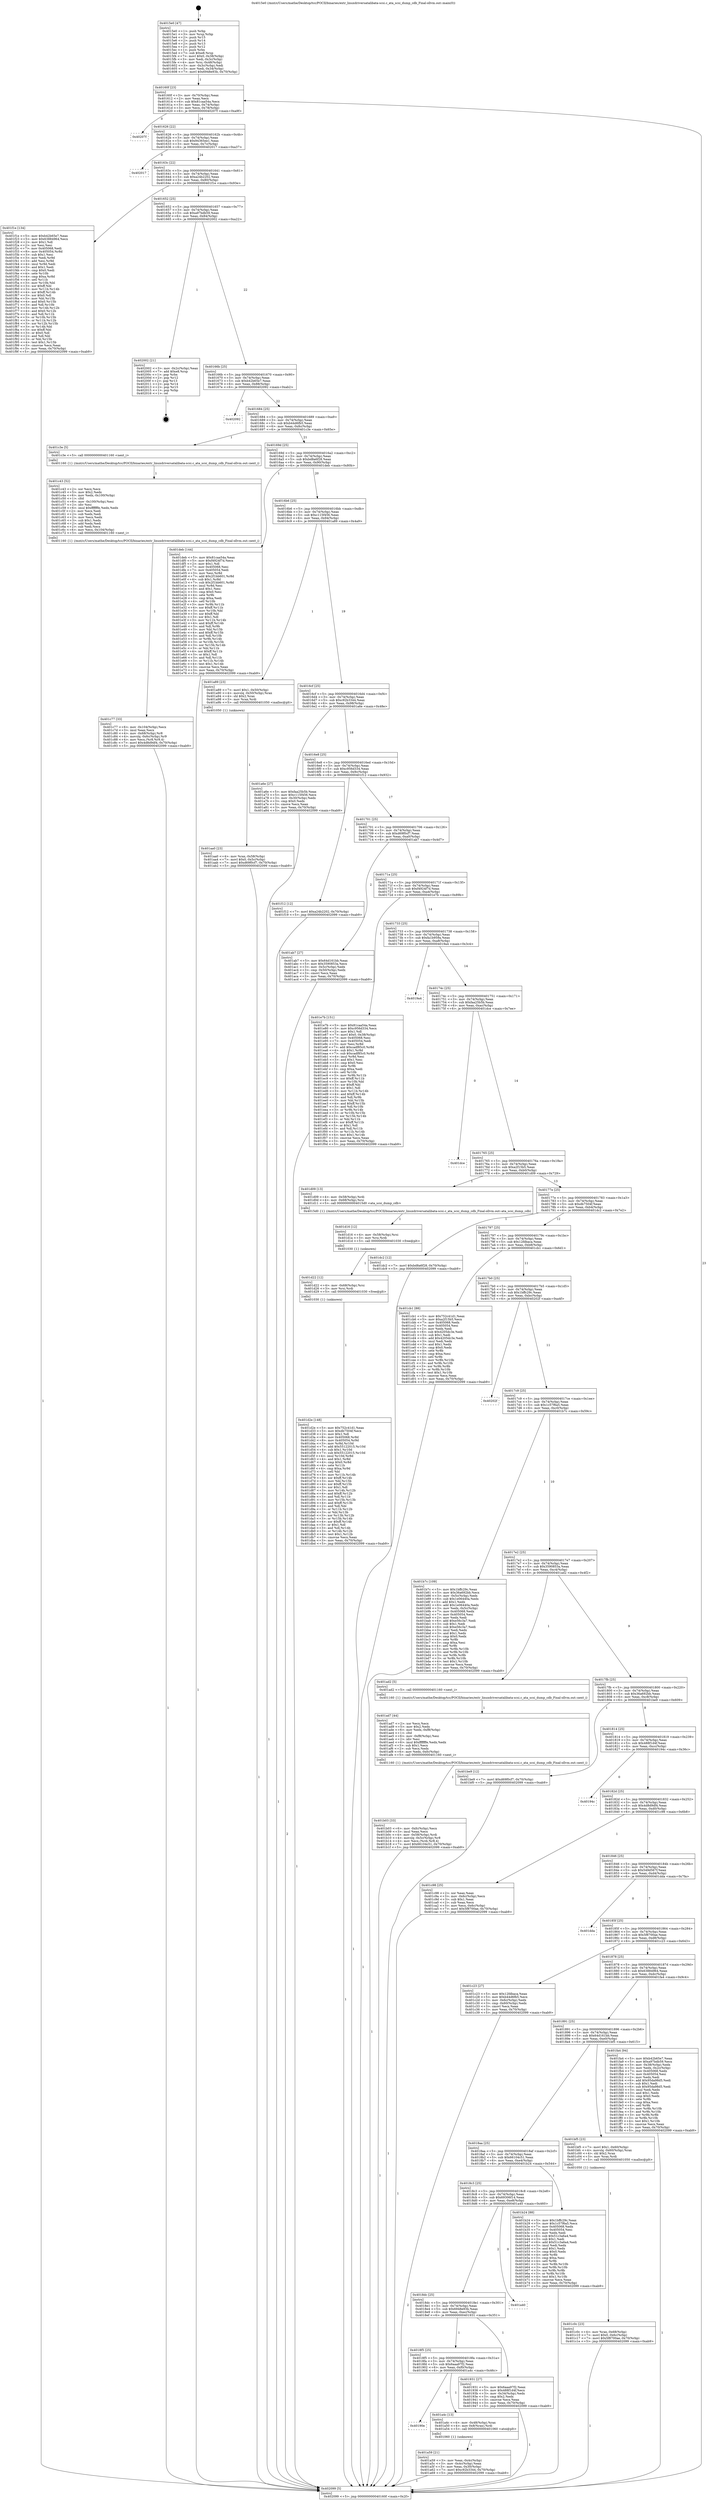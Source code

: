 digraph "0x4015e0" {
  label = "0x4015e0 (/mnt/c/Users/mathe/Desktop/tcc/POCII/binaries/extr_linuxdriversatalibata-scsi.c_ata_scsi_dump_cdb_Final-ollvm.out::main(0))"
  labelloc = "t"
  node[shape=record]

  Entry [label="",width=0.3,height=0.3,shape=circle,fillcolor=black,style=filled]
  "0x40160f" [label="{
     0x40160f [23]\l
     | [instrs]\l
     &nbsp;&nbsp;0x40160f \<+3\>: mov -0x70(%rbp),%eax\l
     &nbsp;&nbsp;0x401612 \<+2\>: mov %eax,%ecx\l
     &nbsp;&nbsp;0x401614 \<+6\>: sub $0x81caa54a,%ecx\l
     &nbsp;&nbsp;0x40161a \<+3\>: mov %eax,-0x74(%rbp)\l
     &nbsp;&nbsp;0x40161d \<+3\>: mov %ecx,-0x78(%rbp)\l
     &nbsp;&nbsp;0x401620 \<+6\>: je 000000000040207f \<main+0xa9f\>\l
  }"]
  "0x40207f" [label="{
     0x40207f\l
  }", style=dashed]
  "0x401626" [label="{
     0x401626 [22]\l
     | [instrs]\l
     &nbsp;&nbsp;0x401626 \<+5\>: jmp 000000000040162b \<main+0x4b\>\l
     &nbsp;&nbsp;0x40162b \<+3\>: mov -0x74(%rbp),%eax\l
     &nbsp;&nbsp;0x40162e \<+5\>: sub $0x94365ee1,%eax\l
     &nbsp;&nbsp;0x401633 \<+3\>: mov %eax,-0x7c(%rbp)\l
     &nbsp;&nbsp;0x401636 \<+6\>: je 0000000000402017 \<main+0xa37\>\l
  }"]
  Exit [label="",width=0.3,height=0.3,shape=circle,fillcolor=black,style=filled,peripheries=2]
  "0x402017" [label="{
     0x402017\l
  }", style=dashed]
  "0x40163c" [label="{
     0x40163c [22]\l
     | [instrs]\l
     &nbsp;&nbsp;0x40163c \<+5\>: jmp 0000000000401641 \<main+0x61\>\l
     &nbsp;&nbsp;0x401641 \<+3\>: mov -0x74(%rbp),%eax\l
     &nbsp;&nbsp;0x401644 \<+5\>: sub $0xa24b2202,%eax\l
     &nbsp;&nbsp;0x401649 \<+3\>: mov %eax,-0x80(%rbp)\l
     &nbsp;&nbsp;0x40164c \<+6\>: je 0000000000401f1e \<main+0x93e\>\l
  }"]
  "0x401d2e" [label="{
     0x401d2e [148]\l
     | [instrs]\l
     &nbsp;&nbsp;0x401d2e \<+5\>: mov $0x752c41d1,%eax\l
     &nbsp;&nbsp;0x401d33 \<+5\>: mov $0xdb7504f,%ecx\l
     &nbsp;&nbsp;0x401d38 \<+2\>: mov $0x1,%dl\l
     &nbsp;&nbsp;0x401d3a \<+8\>: mov 0x405068,%r8d\l
     &nbsp;&nbsp;0x401d42 \<+8\>: mov 0x405054,%r9d\l
     &nbsp;&nbsp;0x401d4a \<+3\>: mov %r8d,%r10d\l
     &nbsp;&nbsp;0x401d4d \<+7\>: add $0x55122015,%r10d\l
     &nbsp;&nbsp;0x401d54 \<+4\>: sub $0x1,%r10d\l
     &nbsp;&nbsp;0x401d58 \<+7\>: sub $0x55122015,%r10d\l
     &nbsp;&nbsp;0x401d5f \<+4\>: imul %r10d,%r8d\l
     &nbsp;&nbsp;0x401d63 \<+4\>: and $0x1,%r8d\l
     &nbsp;&nbsp;0x401d67 \<+4\>: cmp $0x0,%r8d\l
     &nbsp;&nbsp;0x401d6b \<+4\>: sete %r11b\l
     &nbsp;&nbsp;0x401d6f \<+4\>: cmp $0xa,%r9d\l
     &nbsp;&nbsp;0x401d73 \<+3\>: setl %bl\l
     &nbsp;&nbsp;0x401d76 \<+3\>: mov %r11b,%r14b\l
     &nbsp;&nbsp;0x401d79 \<+4\>: xor $0xff,%r14b\l
     &nbsp;&nbsp;0x401d7d \<+3\>: mov %bl,%r15b\l
     &nbsp;&nbsp;0x401d80 \<+4\>: xor $0xff,%r15b\l
     &nbsp;&nbsp;0x401d84 \<+3\>: xor $0x1,%dl\l
     &nbsp;&nbsp;0x401d87 \<+3\>: mov %r14b,%r12b\l
     &nbsp;&nbsp;0x401d8a \<+4\>: and $0xff,%r12b\l
     &nbsp;&nbsp;0x401d8e \<+3\>: and %dl,%r11b\l
     &nbsp;&nbsp;0x401d91 \<+3\>: mov %r15b,%r13b\l
     &nbsp;&nbsp;0x401d94 \<+4\>: and $0xff,%r13b\l
     &nbsp;&nbsp;0x401d98 \<+2\>: and %dl,%bl\l
     &nbsp;&nbsp;0x401d9a \<+3\>: or %r11b,%r12b\l
     &nbsp;&nbsp;0x401d9d \<+3\>: or %bl,%r13b\l
     &nbsp;&nbsp;0x401da0 \<+3\>: xor %r13b,%r12b\l
     &nbsp;&nbsp;0x401da3 \<+3\>: or %r15b,%r14b\l
     &nbsp;&nbsp;0x401da6 \<+4\>: xor $0xff,%r14b\l
     &nbsp;&nbsp;0x401daa \<+3\>: or $0x1,%dl\l
     &nbsp;&nbsp;0x401dad \<+3\>: and %dl,%r14b\l
     &nbsp;&nbsp;0x401db0 \<+3\>: or %r14b,%r12b\l
     &nbsp;&nbsp;0x401db3 \<+4\>: test $0x1,%r12b\l
     &nbsp;&nbsp;0x401db7 \<+3\>: cmovne %ecx,%eax\l
     &nbsp;&nbsp;0x401dba \<+3\>: mov %eax,-0x70(%rbp)\l
     &nbsp;&nbsp;0x401dbd \<+5\>: jmp 0000000000402099 \<main+0xab9\>\l
  }"]
  "0x401f1e" [label="{
     0x401f1e [134]\l
     | [instrs]\l
     &nbsp;&nbsp;0x401f1e \<+5\>: mov $0xb42b65e7,%eax\l
     &nbsp;&nbsp;0x401f23 \<+5\>: mov $0x63884964,%ecx\l
     &nbsp;&nbsp;0x401f28 \<+2\>: mov $0x1,%dl\l
     &nbsp;&nbsp;0x401f2a \<+2\>: xor %esi,%esi\l
     &nbsp;&nbsp;0x401f2c \<+7\>: mov 0x405068,%edi\l
     &nbsp;&nbsp;0x401f33 \<+8\>: mov 0x405054,%r8d\l
     &nbsp;&nbsp;0x401f3b \<+3\>: sub $0x1,%esi\l
     &nbsp;&nbsp;0x401f3e \<+3\>: mov %edi,%r9d\l
     &nbsp;&nbsp;0x401f41 \<+3\>: add %esi,%r9d\l
     &nbsp;&nbsp;0x401f44 \<+4\>: imul %r9d,%edi\l
     &nbsp;&nbsp;0x401f48 \<+3\>: and $0x1,%edi\l
     &nbsp;&nbsp;0x401f4b \<+3\>: cmp $0x0,%edi\l
     &nbsp;&nbsp;0x401f4e \<+4\>: sete %r10b\l
     &nbsp;&nbsp;0x401f52 \<+4\>: cmp $0xa,%r8d\l
     &nbsp;&nbsp;0x401f56 \<+4\>: setl %r11b\l
     &nbsp;&nbsp;0x401f5a \<+3\>: mov %r10b,%bl\l
     &nbsp;&nbsp;0x401f5d \<+3\>: xor $0xff,%bl\l
     &nbsp;&nbsp;0x401f60 \<+3\>: mov %r11b,%r14b\l
     &nbsp;&nbsp;0x401f63 \<+4\>: xor $0xff,%r14b\l
     &nbsp;&nbsp;0x401f67 \<+3\>: xor $0x0,%dl\l
     &nbsp;&nbsp;0x401f6a \<+3\>: mov %bl,%r15b\l
     &nbsp;&nbsp;0x401f6d \<+4\>: and $0x0,%r15b\l
     &nbsp;&nbsp;0x401f71 \<+3\>: and %dl,%r10b\l
     &nbsp;&nbsp;0x401f74 \<+3\>: mov %r14b,%r12b\l
     &nbsp;&nbsp;0x401f77 \<+4\>: and $0x0,%r12b\l
     &nbsp;&nbsp;0x401f7b \<+3\>: and %dl,%r11b\l
     &nbsp;&nbsp;0x401f7e \<+3\>: or %r10b,%r15b\l
     &nbsp;&nbsp;0x401f81 \<+3\>: or %r11b,%r12b\l
     &nbsp;&nbsp;0x401f84 \<+3\>: xor %r12b,%r15b\l
     &nbsp;&nbsp;0x401f87 \<+3\>: or %r14b,%bl\l
     &nbsp;&nbsp;0x401f8a \<+3\>: xor $0xff,%bl\l
     &nbsp;&nbsp;0x401f8d \<+3\>: or $0x0,%dl\l
     &nbsp;&nbsp;0x401f90 \<+2\>: and %dl,%bl\l
     &nbsp;&nbsp;0x401f92 \<+3\>: or %bl,%r15b\l
     &nbsp;&nbsp;0x401f95 \<+4\>: test $0x1,%r15b\l
     &nbsp;&nbsp;0x401f99 \<+3\>: cmovne %ecx,%eax\l
     &nbsp;&nbsp;0x401f9c \<+3\>: mov %eax,-0x70(%rbp)\l
     &nbsp;&nbsp;0x401f9f \<+5\>: jmp 0000000000402099 \<main+0xab9\>\l
  }"]
  "0x401652" [label="{
     0x401652 [25]\l
     | [instrs]\l
     &nbsp;&nbsp;0x401652 \<+5\>: jmp 0000000000401657 \<main+0x77\>\l
     &nbsp;&nbsp;0x401657 \<+3\>: mov -0x74(%rbp),%eax\l
     &nbsp;&nbsp;0x40165a \<+5\>: sub $0xa97bdb59,%eax\l
     &nbsp;&nbsp;0x40165f \<+6\>: mov %eax,-0x84(%rbp)\l
     &nbsp;&nbsp;0x401665 \<+6\>: je 0000000000402002 \<main+0xa22\>\l
  }"]
  "0x401d22" [label="{
     0x401d22 [12]\l
     | [instrs]\l
     &nbsp;&nbsp;0x401d22 \<+4\>: mov -0x68(%rbp),%rsi\l
     &nbsp;&nbsp;0x401d26 \<+3\>: mov %rsi,%rdi\l
     &nbsp;&nbsp;0x401d29 \<+5\>: call 0000000000401030 \<free@plt\>\l
     | [calls]\l
     &nbsp;&nbsp;0x401030 \{1\} (unknown)\l
  }"]
  "0x402002" [label="{
     0x402002 [21]\l
     | [instrs]\l
     &nbsp;&nbsp;0x402002 \<+3\>: mov -0x2c(%rbp),%eax\l
     &nbsp;&nbsp;0x402005 \<+7\>: add $0xe8,%rsp\l
     &nbsp;&nbsp;0x40200c \<+1\>: pop %rbx\l
     &nbsp;&nbsp;0x40200d \<+2\>: pop %r12\l
     &nbsp;&nbsp;0x40200f \<+2\>: pop %r13\l
     &nbsp;&nbsp;0x402011 \<+2\>: pop %r14\l
     &nbsp;&nbsp;0x402013 \<+2\>: pop %r15\l
     &nbsp;&nbsp;0x402015 \<+1\>: pop %rbp\l
     &nbsp;&nbsp;0x402016 \<+1\>: ret\l
  }"]
  "0x40166b" [label="{
     0x40166b [25]\l
     | [instrs]\l
     &nbsp;&nbsp;0x40166b \<+5\>: jmp 0000000000401670 \<main+0x90\>\l
     &nbsp;&nbsp;0x401670 \<+3\>: mov -0x74(%rbp),%eax\l
     &nbsp;&nbsp;0x401673 \<+5\>: sub $0xb42b65e7,%eax\l
     &nbsp;&nbsp;0x401678 \<+6\>: mov %eax,-0x88(%rbp)\l
     &nbsp;&nbsp;0x40167e \<+6\>: je 0000000000402092 \<main+0xab2\>\l
  }"]
  "0x401d16" [label="{
     0x401d16 [12]\l
     | [instrs]\l
     &nbsp;&nbsp;0x401d16 \<+4\>: mov -0x58(%rbp),%rsi\l
     &nbsp;&nbsp;0x401d1a \<+3\>: mov %rsi,%rdi\l
     &nbsp;&nbsp;0x401d1d \<+5\>: call 0000000000401030 \<free@plt\>\l
     | [calls]\l
     &nbsp;&nbsp;0x401030 \{1\} (unknown)\l
  }"]
  "0x402092" [label="{
     0x402092\l
  }", style=dashed]
  "0x401684" [label="{
     0x401684 [25]\l
     | [instrs]\l
     &nbsp;&nbsp;0x401684 \<+5\>: jmp 0000000000401689 \<main+0xa9\>\l
     &nbsp;&nbsp;0x401689 \<+3\>: mov -0x74(%rbp),%eax\l
     &nbsp;&nbsp;0x40168c \<+5\>: sub $0xb44d6fb5,%eax\l
     &nbsp;&nbsp;0x401691 \<+6\>: mov %eax,-0x8c(%rbp)\l
     &nbsp;&nbsp;0x401697 \<+6\>: je 0000000000401c3e \<main+0x65e\>\l
  }"]
  "0x401c77" [label="{
     0x401c77 [33]\l
     | [instrs]\l
     &nbsp;&nbsp;0x401c77 \<+6\>: mov -0x104(%rbp),%ecx\l
     &nbsp;&nbsp;0x401c7d \<+3\>: imul %eax,%ecx\l
     &nbsp;&nbsp;0x401c80 \<+4\>: mov -0x68(%rbp),%r8\l
     &nbsp;&nbsp;0x401c84 \<+4\>: movslq -0x6c(%rbp),%r9\l
     &nbsp;&nbsp;0x401c88 \<+4\>: mov %ecx,(%r8,%r9,4)\l
     &nbsp;&nbsp;0x401c8c \<+7\>: movl $0x4d8d9df4,-0x70(%rbp)\l
     &nbsp;&nbsp;0x401c93 \<+5\>: jmp 0000000000402099 \<main+0xab9\>\l
  }"]
  "0x401c3e" [label="{
     0x401c3e [5]\l
     | [instrs]\l
     &nbsp;&nbsp;0x401c3e \<+5\>: call 0000000000401160 \<next_i\>\l
     | [calls]\l
     &nbsp;&nbsp;0x401160 \{1\} (/mnt/c/Users/mathe/Desktop/tcc/POCII/binaries/extr_linuxdriversatalibata-scsi.c_ata_scsi_dump_cdb_Final-ollvm.out::next_i)\l
  }"]
  "0x40169d" [label="{
     0x40169d [25]\l
     | [instrs]\l
     &nbsp;&nbsp;0x40169d \<+5\>: jmp 00000000004016a2 \<main+0xc2\>\l
     &nbsp;&nbsp;0x4016a2 \<+3\>: mov -0x74(%rbp),%eax\l
     &nbsp;&nbsp;0x4016a5 \<+5\>: sub $0xbd8a6f28,%eax\l
     &nbsp;&nbsp;0x4016aa \<+6\>: mov %eax,-0x90(%rbp)\l
     &nbsp;&nbsp;0x4016b0 \<+6\>: je 0000000000401deb \<main+0x80b\>\l
  }"]
  "0x401c43" [label="{
     0x401c43 [52]\l
     | [instrs]\l
     &nbsp;&nbsp;0x401c43 \<+2\>: xor %ecx,%ecx\l
     &nbsp;&nbsp;0x401c45 \<+5\>: mov $0x2,%edx\l
     &nbsp;&nbsp;0x401c4a \<+6\>: mov %edx,-0x100(%rbp)\l
     &nbsp;&nbsp;0x401c50 \<+1\>: cltd\l
     &nbsp;&nbsp;0x401c51 \<+6\>: mov -0x100(%rbp),%esi\l
     &nbsp;&nbsp;0x401c57 \<+2\>: idiv %esi\l
     &nbsp;&nbsp;0x401c59 \<+6\>: imul $0xfffffffe,%edx,%edx\l
     &nbsp;&nbsp;0x401c5f \<+2\>: mov %ecx,%edi\l
     &nbsp;&nbsp;0x401c61 \<+2\>: sub %edx,%edi\l
     &nbsp;&nbsp;0x401c63 \<+2\>: mov %ecx,%edx\l
     &nbsp;&nbsp;0x401c65 \<+3\>: sub $0x1,%edx\l
     &nbsp;&nbsp;0x401c68 \<+2\>: add %edx,%edi\l
     &nbsp;&nbsp;0x401c6a \<+2\>: sub %edi,%ecx\l
     &nbsp;&nbsp;0x401c6c \<+6\>: mov %ecx,-0x104(%rbp)\l
     &nbsp;&nbsp;0x401c72 \<+5\>: call 0000000000401160 \<next_i\>\l
     | [calls]\l
     &nbsp;&nbsp;0x401160 \{1\} (/mnt/c/Users/mathe/Desktop/tcc/POCII/binaries/extr_linuxdriversatalibata-scsi.c_ata_scsi_dump_cdb_Final-ollvm.out::next_i)\l
  }"]
  "0x401deb" [label="{
     0x401deb [144]\l
     | [instrs]\l
     &nbsp;&nbsp;0x401deb \<+5\>: mov $0x81caa54a,%eax\l
     &nbsp;&nbsp;0x401df0 \<+5\>: mov $0xf4924f7d,%ecx\l
     &nbsp;&nbsp;0x401df5 \<+2\>: mov $0x1,%dl\l
     &nbsp;&nbsp;0x401df7 \<+7\>: mov 0x405068,%esi\l
     &nbsp;&nbsp;0x401dfe \<+7\>: mov 0x405054,%edi\l
     &nbsp;&nbsp;0x401e05 \<+3\>: mov %esi,%r8d\l
     &nbsp;&nbsp;0x401e08 \<+7\>: add $0x2f1bb601,%r8d\l
     &nbsp;&nbsp;0x401e0f \<+4\>: sub $0x1,%r8d\l
     &nbsp;&nbsp;0x401e13 \<+7\>: sub $0x2f1bb601,%r8d\l
     &nbsp;&nbsp;0x401e1a \<+4\>: imul %r8d,%esi\l
     &nbsp;&nbsp;0x401e1e \<+3\>: and $0x1,%esi\l
     &nbsp;&nbsp;0x401e21 \<+3\>: cmp $0x0,%esi\l
     &nbsp;&nbsp;0x401e24 \<+4\>: sete %r9b\l
     &nbsp;&nbsp;0x401e28 \<+3\>: cmp $0xa,%edi\l
     &nbsp;&nbsp;0x401e2b \<+4\>: setl %r10b\l
     &nbsp;&nbsp;0x401e2f \<+3\>: mov %r9b,%r11b\l
     &nbsp;&nbsp;0x401e32 \<+4\>: xor $0xff,%r11b\l
     &nbsp;&nbsp;0x401e36 \<+3\>: mov %r10b,%bl\l
     &nbsp;&nbsp;0x401e39 \<+3\>: xor $0xff,%bl\l
     &nbsp;&nbsp;0x401e3c \<+3\>: xor $0x1,%dl\l
     &nbsp;&nbsp;0x401e3f \<+3\>: mov %r11b,%r14b\l
     &nbsp;&nbsp;0x401e42 \<+4\>: and $0xff,%r14b\l
     &nbsp;&nbsp;0x401e46 \<+3\>: and %dl,%r9b\l
     &nbsp;&nbsp;0x401e49 \<+3\>: mov %bl,%r15b\l
     &nbsp;&nbsp;0x401e4c \<+4\>: and $0xff,%r15b\l
     &nbsp;&nbsp;0x401e50 \<+3\>: and %dl,%r10b\l
     &nbsp;&nbsp;0x401e53 \<+3\>: or %r9b,%r14b\l
     &nbsp;&nbsp;0x401e56 \<+3\>: or %r10b,%r15b\l
     &nbsp;&nbsp;0x401e59 \<+3\>: xor %r15b,%r14b\l
     &nbsp;&nbsp;0x401e5c \<+3\>: or %bl,%r11b\l
     &nbsp;&nbsp;0x401e5f \<+4\>: xor $0xff,%r11b\l
     &nbsp;&nbsp;0x401e63 \<+3\>: or $0x1,%dl\l
     &nbsp;&nbsp;0x401e66 \<+3\>: and %dl,%r11b\l
     &nbsp;&nbsp;0x401e69 \<+3\>: or %r11b,%r14b\l
     &nbsp;&nbsp;0x401e6c \<+4\>: test $0x1,%r14b\l
     &nbsp;&nbsp;0x401e70 \<+3\>: cmovne %ecx,%eax\l
     &nbsp;&nbsp;0x401e73 \<+3\>: mov %eax,-0x70(%rbp)\l
     &nbsp;&nbsp;0x401e76 \<+5\>: jmp 0000000000402099 \<main+0xab9\>\l
  }"]
  "0x4016b6" [label="{
     0x4016b6 [25]\l
     | [instrs]\l
     &nbsp;&nbsp;0x4016b6 \<+5\>: jmp 00000000004016bb \<main+0xdb\>\l
     &nbsp;&nbsp;0x4016bb \<+3\>: mov -0x74(%rbp),%eax\l
     &nbsp;&nbsp;0x4016be \<+5\>: sub $0xc115f456,%eax\l
     &nbsp;&nbsp;0x4016c3 \<+6\>: mov %eax,-0x94(%rbp)\l
     &nbsp;&nbsp;0x4016c9 \<+6\>: je 0000000000401a89 \<main+0x4a9\>\l
  }"]
  "0x401c0c" [label="{
     0x401c0c [23]\l
     | [instrs]\l
     &nbsp;&nbsp;0x401c0c \<+4\>: mov %rax,-0x68(%rbp)\l
     &nbsp;&nbsp;0x401c10 \<+7\>: movl $0x0,-0x6c(%rbp)\l
     &nbsp;&nbsp;0x401c17 \<+7\>: movl $0x5f8700ae,-0x70(%rbp)\l
     &nbsp;&nbsp;0x401c1e \<+5\>: jmp 0000000000402099 \<main+0xab9\>\l
  }"]
  "0x401a89" [label="{
     0x401a89 [23]\l
     | [instrs]\l
     &nbsp;&nbsp;0x401a89 \<+7\>: movl $0x1,-0x50(%rbp)\l
     &nbsp;&nbsp;0x401a90 \<+4\>: movslq -0x50(%rbp),%rax\l
     &nbsp;&nbsp;0x401a94 \<+4\>: shl $0x2,%rax\l
     &nbsp;&nbsp;0x401a98 \<+3\>: mov %rax,%rdi\l
     &nbsp;&nbsp;0x401a9b \<+5\>: call 0000000000401050 \<malloc@plt\>\l
     | [calls]\l
     &nbsp;&nbsp;0x401050 \{1\} (unknown)\l
  }"]
  "0x4016cf" [label="{
     0x4016cf [25]\l
     | [instrs]\l
     &nbsp;&nbsp;0x4016cf \<+5\>: jmp 00000000004016d4 \<main+0xf4\>\l
     &nbsp;&nbsp;0x4016d4 \<+3\>: mov -0x74(%rbp),%eax\l
     &nbsp;&nbsp;0x4016d7 \<+5\>: sub $0xc92b3344,%eax\l
     &nbsp;&nbsp;0x4016dc \<+6\>: mov %eax,-0x98(%rbp)\l
     &nbsp;&nbsp;0x4016e2 \<+6\>: je 0000000000401a6e \<main+0x48e\>\l
  }"]
  "0x401b03" [label="{
     0x401b03 [33]\l
     | [instrs]\l
     &nbsp;&nbsp;0x401b03 \<+6\>: mov -0xfc(%rbp),%ecx\l
     &nbsp;&nbsp;0x401b09 \<+3\>: imul %eax,%ecx\l
     &nbsp;&nbsp;0x401b0c \<+4\>: mov -0x58(%rbp),%rdi\l
     &nbsp;&nbsp;0x401b10 \<+4\>: movslq -0x5c(%rbp),%r8\l
     &nbsp;&nbsp;0x401b14 \<+4\>: mov %ecx,(%rdi,%r8,4)\l
     &nbsp;&nbsp;0x401b18 \<+7\>: movl $0x66104c51,-0x70(%rbp)\l
     &nbsp;&nbsp;0x401b1f \<+5\>: jmp 0000000000402099 \<main+0xab9\>\l
  }"]
  "0x401a6e" [label="{
     0x401a6e [27]\l
     | [instrs]\l
     &nbsp;&nbsp;0x401a6e \<+5\>: mov $0xfaa25b5b,%eax\l
     &nbsp;&nbsp;0x401a73 \<+5\>: mov $0xc115f456,%ecx\l
     &nbsp;&nbsp;0x401a78 \<+3\>: mov -0x30(%rbp),%edx\l
     &nbsp;&nbsp;0x401a7b \<+3\>: cmp $0x0,%edx\l
     &nbsp;&nbsp;0x401a7e \<+3\>: cmove %ecx,%eax\l
     &nbsp;&nbsp;0x401a81 \<+3\>: mov %eax,-0x70(%rbp)\l
     &nbsp;&nbsp;0x401a84 \<+5\>: jmp 0000000000402099 \<main+0xab9\>\l
  }"]
  "0x4016e8" [label="{
     0x4016e8 [25]\l
     | [instrs]\l
     &nbsp;&nbsp;0x4016e8 \<+5\>: jmp 00000000004016ed \<main+0x10d\>\l
     &nbsp;&nbsp;0x4016ed \<+3\>: mov -0x74(%rbp),%eax\l
     &nbsp;&nbsp;0x4016f0 \<+5\>: sub $0xc956d334,%eax\l
     &nbsp;&nbsp;0x4016f5 \<+6\>: mov %eax,-0x9c(%rbp)\l
     &nbsp;&nbsp;0x4016fb \<+6\>: je 0000000000401f12 \<main+0x932\>\l
  }"]
  "0x401ad7" [label="{
     0x401ad7 [44]\l
     | [instrs]\l
     &nbsp;&nbsp;0x401ad7 \<+2\>: xor %ecx,%ecx\l
     &nbsp;&nbsp;0x401ad9 \<+5\>: mov $0x2,%edx\l
     &nbsp;&nbsp;0x401ade \<+6\>: mov %edx,-0xf8(%rbp)\l
     &nbsp;&nbsp;0x401ae4 \<+1\>: cltd\l
     &nbsp;&nbsp;0x401ae5 \<+6\>: mov -0xf8(%rbp),%esi\l
     &nbsp;&nbsp;0x401aeb \<+2\>: idiv %esi\l
     &nbsp;&nbsp;0x401aed \<+6\>: imul $0xfffffffe,%edx,%edx\l
     &nbsp;&nbsp;0x401af3 \<+3\>: sub $0x1,%ecx\l
     &nbsp;&nbsp;0x401af6 \<+2\>: sub %ecx,%edx\l
     &nbsp;&nbsp;0x401af8 \<+6\>: mov %edx,-0xfc(%rbp)\l
     &nbsp;&nbsp;0x401afe \<+5\>: call 0000000000401160 \<next_i\>\l
     | [calls]\l
     &nbsp;&nbsp;0x401160 \{1\} (/mnt/c/Users/mathe/Desktop/tcc/POCII/binaries/extr_linuxdriversatalibata-scsi.c_ata_scsi_dump_cdb_Final-ollvm.out::next_i)\l
  }"]
  "0x401f12" [label="{
     0x401f12 [12]\l
     | [instrs]\l
     &nbsp;&nbsp;0x401f12 \<+7\>: movl $0xa24b2202,-0x70(%rbp)\l
     &nbsp;&nbsp;0x401f19 \<+5\>: jmp 0000000000402099 \<main+0xab9\>\l
  }"]
  "0x401701" [label="{
     0x401701 [25]\l
     | [instrs]\l
     &nbsp;&nbsp;0x401701 \<+5\>: jmp 0000000000401706 \<main+0x126\>\l
     &nbsp;&nbsp;0x401706 \<+3\>: mov -0x74(%rbp),%eax\l
     &nbsp;&nbsp;0x401709 \<+5\>: sub $0xd69f0cf7,%eax\l
     &nbsp;&nbsp;0x40170e \<+6\>: mov %eax,-0xa0(%rbp)\l
     &nbsp;&nbsp;0x401714 \<+6\>: je 0000000000401ab7 \<main+0x4d7\>\l
  }"]
  "0x401aa0" [label="{
     0x401aa0 [23]\l
     | [instrs]\l
     &nbsp;&nbsp;0x401aa0 \<+4\>: mov %rax,-0x58(%rbp)\l
     &nbsp;&nbsp;0x401aa4 \<+7\>: movl $0x0,-0x5c(%rbp)\l
     &nbsp;&nbsp;0x401aab \<+7\>: movl $0xd69f0cf7,-0x70(%rbp)\l
     &nbsp;&nbsp;0x401ab2 \<+5\>: jmp 0000000000402099 \<main+0xab9\>\l
  }"]
  "0x401ab7" [label="{
     0x401ab7 [27]\l
     | [instrs]\l
     &nbsp;&nbsp;0x401ab7 \<+5\>: mov $0x64d161bb,%eax\l
     &nbsp;&nbsp;0x401abc \<+5\>: mov $0x3590853a,%ecx\l
     &nbsp;&nbsp;0x401ac1 \<+3\>: mov -0x5c(%rbp),%edx\l
     &nbsp;&nbsp;0x401ac4 \<+3\>: cmp -0x50(%rbp),%edx\l
     &nbsp;&nbsp;0x401ac7 \<+3\>: cmovl %ecx,%eax\l
     &nbsp;&nbsp;0x401aca \<+3\>: mov %eax,-0x70(%rbp)\l
     &nbsp;&nbsp;0x401acd \<+5\>: jmp 0000000000402099 \<main+0xab9\>\l
  }"]
  "0x40171a" [label="{
     0x40171a [25]\l
     | [instrs]\l
     &nbsp;&nbsp;0x40171a \<+5\>: jmp 000000000040171f \<main+0x13f\>\l
     &nbsp;&nbsp;0x40171f \<+3\>: mov -0x74(%rbp),%eax\l
     &nbsp;&nbsp;0x401722 \<+5\>: sub $0xf4924f7d,%eax\l
     &nbsp;&nbsp;0x401727 \<+6\>: mov %eax,-0xa4(%rbp)\l
     &nbsp;&nbsp;0x40172d \<+6\>: je 0000000000401e7b \<main+0x89b\>\l
  }"]
  "0x401a59" [label="{
     0x401a59 [21]\l
     | [instrs]\l
     &nbsp;&nbsp;0x401a59 \<+3\>: mov %eax,-0x4c(%rbp)\l
     &nbsp;&nbsp;0x401a5c \<+3\>: mov -0x4c(%rbp),%eax\l
     &nbsp;&nbsp;0x401a5f \<+3\>: mov %eax,-0x30(%rbp)\l
     &nbsp;&nbsp;0x401a62 \<+7\>: movl $0xc92b3344,-0x70(%rbp)\l
     &nbsp;&nbsp;0x401a69 \<+5\>: jmp 0000000000402099 \<main+0xab9\>\l
  }"]
  "0x401e7b" [label="{
     0x401e7b [151]\l
     | [instrs]\l
     &nbsp;&nbsp;0x401e7b \<+5\>: mov $0x81caa54a,%eax\l
     &nbsp;&nbsp;0x401e80 \<+5\>: mov $0xc956d334,%ecx\l
     &nbsp;&nbsp;0x401e85 \<+2\>: mov $0x1,%dl\l
     &nbsp;&nbsp;0x401e87 \<+7\>: movl $0x0,-0x38(%rbp)\l
     &nbsp;&nbsp;0x401e8e \<+7\>: mov 0x405068,%esi\l
     &nbsp;&nbsp;0x401e95 \<+7\>: mov 0x405054,%edi\l
     &nbsp;&nbsp;0x401e9c \<+3\>: mov %esi,%r8d\l
     &nbsp;&nbsp;0x401e9f \<+7\>: add $0xcadf85c0,%r8d\l
     &nbsp;&nbsp;0x401ea6 \<+4\>: sub $0x1,%r8d\l
     &nbsp;&nbsp;0x401eaa \<+7\>: sub $0xcadf85c0,%r8d\l
     &nbsp;&nbsp;0x401eb1 \<+4\>: imul %r8d,%esi\l
     &nbsp;&nbsp;0x401eb5 \<+3\>: and $0x1,%esi\l
     &nbsp;&nbsp;0x401eb8 \<+3\>: cmp $0x0,%esi\l
     &nbsp;&nbsp;0x401ebb \<+4\>: sete %r9b\l
     &nbsp;&nbsp;0x401ebf \<+3\>: cmp $0xa,%edi\l
     &nbsp;&nbsp;0x401ec2 \<+4\>: setl %r10b\l
     &nbsp;&nbsp;0x401ec6 \<+3\>: mov %r9b,%r11b\l
     &nbsp;&nbsp;0x401ec9 \<+4\>: xor $0xff,%r11b\l
     &nbsp;&nbsp;0x401ecd \<+3\>: mov %r10b,%bl\l
     &nbsp;&nbsp;0x401ed0 \<+3\>: xor $0xff,%bl\l
     &nbsp;&nbsp;0x401ed3 \<+3\>: xor $0x1,%dl\l
     &nbsp;&nbsp;0x401ed6 \<+3\>: mov %r11b,%r14b\l
     &nbsp;&nbsp;0x401ed9 \<+4\>: and $0xff,%r14b\l
     &nbsp;&nbsp;0x401edd \<+3\>: and %dl,%r9b\l
     &nbsp;&nbsp;0x401ee0 \<+3\>: mov %bl,%r15b\l
     &nbsp;&nbsp;0x401ee3 \<+4\>: and $0xff,%r15b\l
     &nbsp;&nbsp;0x401ee7 \<+3\>: and %dl,%r10b\l
     &nbsp;&nbsp;0x401eea \<+3\>: or %r9b,%r14b\l
     &nbsp;&nbsp;0x401eed \<+3\>: or %r10b,%r15b\l
     &nbsp;&nbsp;0x401ef0 \<+3\>: xor %r15b,%r14b\l
     &nbsp;&nbsp;0x401ef3 \<+3\>: or %bl,%r11b\l
     &nbsp;&nbsp;0x401ef6 \<+4\>: xor $0xff,%r11b\l
     &nbsp;&nbsp;0x401efa \<+3\>: or $0x1,%dl\l
     &nbsp;&nbsp;0x401efd \<+3\>: and %dl,%r11b\l
     &nbsp;&nbsp;0x401f00 \<+3\>: or %r11b,%r14b\l
     &nbsp;&nbsp;0x401f03 \<+4\>: test $0x1,%r14b\l
     &nbsp;&nbsp;0x401f07 \<+3\>: cmovne %ecx,%eax\l
     &nbsp;&nbsp;0x401f0a \<+3\>: mov %eax,-0x70(%rbp)\l
     &nbsp;&nbsp;0x401f0d \<+5\>: jmp 0000000000402099 \<main+0xab9\>\l
  }"]
  "0x401733" [label="{
     0x401733 [25]\l
     | [instrs]\l
     &nbsp;&nbsp;0x401733 \<+5\>: jmp 0000000000401738 \<main+0x158\>\l
     &nbsp;&nbsp;0x401738 \<+3\>: mov -0x74(%rbp),%eax\l
     &nbsp;&nbsp;0x40173b \<+5\>: sub $0xfa1b959a,%eax\l
     &nbsp;&nbsp;0x401740 \<+6\>: mov %eax,-0xa8(%rbp)\l
     &nbsp;&nbsp;0x401746 \<+6\>: je 00000000004019a4 \<main+0x3c4\>\l
  }"]
  "0x40190e" [label="{
     0x40190e\l
  }", style=dashed]
  "0x4019a4" [label="{
     0x4019a4\l
  }", style=dashed]
  "0x40174c" [label="{
     0x40174c [25]\l
     | [instrs]\l
     &nbsp;&nbsp;0x40174c \<+5\>: jmp 0000000000401751 \<main+0x171\>\l
     &nbsp;&nbsp;0x401751 \<+3\>: mov -0x74(%rbp),%eax\l
     &nbsp;&nbsp;0x401754 \<+5\>: sub $0xfaa25b5b,%eax\l
     &nbsp;&nbsp;0x401759 \<+6\>: mov %eax,-0xac(%rbp)\l
     &nbsp;&nbsp;0x40175f \<+6\>: je 0000000000401dce \<main+0x7ee\>\l
  }"]
  "0x401a4c" [label="{
     0x401a4c [13]\l
     | [instrs]\l
     &nbsp;&nbsp;0x401a4c \<+4\>: mov -0x48(%rbp),%rax\l
     &nbsp;&nbsp;0x401a50 \<+4\>: mov 0x8(%rax),%rdi\l
     &nbsp;&nbsp;0x401a54 \<+5\>: call 0000000000401060 \<atoi@plt\>\l
     | [calls]\l
     &nbsp;&nbsp;0x401060 \{1\} (unknown)\l
  }"]
  "0x401dce" [label="{
     0x401dce\l
  }", style=dashed]
  "0x401765" [label="{
     0x401765 [25]\l
     | [instrs]\l
     &nbsp;&nbsp;0x401765 \<+5\>: jmp 000000000040176a \<main+0x18a\>\l
     &nbsp;&nbsp;0x40176a \<+3\>: mov -0x74(%rbp),%eax\l
     &nbsp;&nbsp;0x40176d \<+5\>: sub $0xa2f15b5,%eax\l
     &nbsp;&nbsp;0x401772 \<+6\>: mov %eax,-0xb0(%rbp)\l
     &nbsp;&nbsp;0x401778 \<+6\>: je 0000000000401d09 \<main+0x729\>\l
  }"]
  "0x4015e0" [label="{
     0x4015e0 [47]\l
     | [instrs]\l
     &nbsp;&nbsp;0x4015e0 \<+1\>: push %rbp\l
     &nbsp;&nbsp;0x4015e1 \<+3\>: mov %rsp,%rbp\l
     &nbsp;&nbsp;0x4015e4 \<+2\>: push %r15\l
     &nbsp;&nbsp;0x4015e6 \<+2\>: push %r14\l
     &nbsp;&nbsp;0x4015e8 \<+2\>: push %r13\l
     &nbsp;&nbsp;0x4015ea \<+2\>: push %r12\l
     &nbsp;&nbsp;0x4015ec \<+1\>: push %rbx\l
     &nbsp;&nbsp;0x4015ed \<+7\>: sub $0xe8,%rsp\l
     &nbsp;&nbsp;0x4015f4 \<+7\>: movl $0x0,-0x38(%rbp)\l
     &nbsp;&nbsp;0x4015fb \<+3\>: mov %edi,-0x3c(%rbp)\l
     &nbsp;&nbsp;0x4015fe \<+4\>: mov %rsi,-0x48(%rbp)\l
     &nbsp;&nbsp;0x401602 \<+3\>: mov -0x3c(%rbp),%edi\l
     &nbsp;&nbsp;0x401605 \<+3\>: mov %edi,-0x34(%rbp)\l
     &nbsp;&nbsp;0x401608 \<+7\>: movl $0x6948e93b,-0x70(%rbp)\l
  }"]
  "0x401d09" [label="{
     0x401d09 [13]\l
     | [instrs]\l
     &nbsp;&nbsp;0x401d09 \<+4\>: mov -0x58(%rbp),%rdi\l
     &nbsp;&nbsp;0x401d0d \<+4\>: mov -0x68(%rbp),%rsi\l
     &nbsp;&nbsp;0x401d11 \<+5\>: call 00000000004015d0 \<ata_scsi_dump_cdb\>\l
     | [calls]\l
     &nbsp;&nbsp;0x4015d0 \{1\} (/mnt/c/Users/mathe/Desktop/tcc/POCII/binaries/extr_linuxdriversatalibata-scsi.c_ata_scsi_dump_cdb_Final-ollvm.out::ata_scsi_dump_cdb)\l
  }"]
  "0x40177e" [label="{
     0x40177e [25]\l
     | [instrs]\l
     &nbsp;&nbsp;0x40177e \<+5\>: jmp 0000000000401783 \<main+0x1a3\>\l
     &nbsp;&nbsp;0x401783 \<+3\>: mov -0x74(%rbp),%eax\l
     &nbsp;&nbsp;0x401786 \<+5\>: sub $0xdb7504f,%eax\l
     &nbsp;&nbsp;0x40178b \<+6\>: mov %eax,-0xb4(%rbp)\l
     &nbsp;&nbsp;0x401791 \<+6\>: je 0000000000401dc2 \<main+0x7e2\>\l
  }"]
  "0x402099" [label="{
     0x402099 [5]\l
     | [instrs]\l
     &nbsp;&nbsp;0x402099 \<+5\>: jmp 000000000040160f \<main+0x2f\>\l
  }"]
  "0x401dc2" [label="{
     0x401dc2 [12]\l
     | [instrs]\l
     &nbsp;&nbsp;0x401dc2 \<+7\>: movl $0xbd8a6f28,-0x70(%rbp)\l
     &nbsp;&nbsp;0x401dc9 \<+5\>: jmp 0000000000402099 \<main+0xab9\>\l
  }"]
  "0x401797" [label="{
     0x401797 [25]\l
     | [instrs]\l
     &nbsp;&nbsp;0x401797 \<+5\>: jmp 000000000040179c \<main+0x1bc\>\l
     &nbsp;&nbsp;0x40179c \<+3\>: mov -0x74(%rbp),%eax\l
     &nbsp;&nbsp;0x40179f \<+5\>: sub $0x12fdbaca,%eax\l
     &nbsp;&nbsp;0x4017a4 \<+6\>: mov %eax,-0xb8(%rbp)\l
     &nbsp;&nbsp;0x4017aa \<+6\>: je 0000000000401cb1 \<main+0x6d1\>\l
  }"]
  "0x4018f5" [label="{
     0x4018f5 [25]\l
     | [instrs]\l
     &nbsp;&nbsp;0x4018f5 \<+5\>: jmp 00000000004018fa \<main+0x31a\>\l
     &nbsp;&nbsp;0x4018fa \<+3\>: mov -0x74(%rbp),%eax\l
     &nbsp;&nbsp;0x4018fd \<+5\>: sub $0x6aaa97f2,%eax\l
     &nbsp;&nbsp;0x401902 \<+6\>: mov %eax,-0xf0(%rbp)\l
     &nbsp;&nbsp;0x401908 \<+6\>: je 0000000000401a4c \<main+0x46c\>\l
  }"]
  "0x401cb1" [label="{
     0x401cb1 [88]\l
     | [instrs]\l
     &nbsp;&nbsp;0x401cb1 \<+5\>: mov $0x752c41d1,%eax\l
     &nbsp;&nbsp;0x401cb6 \<+5\>: mov $0xa2f15b5,%ecx\l
     &nbsp;&nbsp;0x401cbb \<+7\>: mov 0x405068,%edx\l
     &nbsp;&nbsp;0x401cc2 \<+7\>: mov 0x405054,%esi\l
     &nbsp;&nbsp;0x401cc9 \<+2\>: mov %edx,%edi\l
     &nbsp;&nbsp;0x401ccb \<+6\>: sub $0x4205dc3e,%edi\l
     &nbsp;&nbsp;0x401cd1 \<+3\>: sub $0x1,%edi\l
     &nbsp;&nbsp;0x401cd4 \<+6\>: add $0x4205dc3e,%edi\l
     &nbsp;&nbsp;0x401cda \<+3\>: imul %edi,%edx\l
     &nbsp;&nbsp;0x401cdd \<+3\>: and $0x1,%edx\l
     &nbsp;&nbsp;0x401ce0 \<+3\>: cmp $0x0,%edx\l
     &nbsp;&nbsp;0x401ce3 \<+4\>: sete %r8b\l
     &nbsp;&nbsp;0x401ce7 \<+3\>: cmp $0xa,%esi\l
     &nbsp;&nbsp;0x401cea \<+4\>: setl %r9b\l
     &nbsp;&nbsp;0x401cee \<+3\>: mov %r8b,%r10b\l
     &nbsp;&nbsp;0x401cf1 \<+3\>: and %r9b,%r10b\l
     &nbsp;&nbsp;0x401cf4 \<+3\>: xor %r9b,%r8b\l
     &nbsp;&nbsp;0x401cf7 \<+3\>: or %r8b,%r10b\l
     &nbsp;&nbsp;0x401cfa \<+4\>: test $0x1,%r10b\l
     &nbsp;&nbsp;0x401cfe \<+3\>: cmovne %ecx,%eax\l
     &nbsp;&nbsp;0x401d01 \<+3\>: mov %eax,-0x70(%rbp)\l
     &nbsp;&nbsp;0x401d04 \<+5\>: jmp 0000000000402099 \<main+0xab9\>\l
  }"]
  "0x4017b0" [label="{
     0x4017b0 [25]\l
     | [instrs]\l
     &nbsp;&nbsp;0x4017b0 \<+5\>: jmp 00000000004017b5 \<main+0x1d5\>\l
     &nbsp;&nbsp;0x4017b5 \<+3\>: mov -0x74(%rbp),%eax\l
     &nbsp;&nbsp;0x4017b8 \<+5\>: sub $0x1bffc29c,%eax\l
     &nbsp;&nbsp;0x4017bd \<+6\>: mov %eax,-0xbc(%rbp)\l
     &nbsp;&nbsp;0x4017c3 \<+6\>: je 000000000040202f \<main+0xa4f\>\l
  }"]
  "0x401931" [label="{
     0x401931 [27]\l
     | [instrs]\l
     &nbsp;&nbsp;0x401931 \<+5\>: mov $0x6aaa97f2,%eax\l
     &nbsp;&nbsp;0x401936 \<+5\>: mov $0x488f1d4f,%ecx\l
     &nbsp;&nbsp;0x40193b \<+3\>: mov -0x34(%rbp),%edx\l
     &nbsp;&nbsp;0x40193e \<+3\>: cmp $0x2,%edx\l
     &nbsp;&nbsp;0x401941 \<+3\>: cmovne %ecx,%eax\l
     &nbsp;&nbsp;0x401944 \<+3\>: mov %eax,-0x70(%rbp)\l
     &nbsp;&nbsp;0x401947 \<+5\>: jmp 0000000000402099 \<main+0xab9\>\l
  }"]
  "0x40202f" [label="{
     0x40202f\l
  }", style=dashed]
  "0x4017c9" [label="{
     0x4017c9 [25]\l
     | [instrs]\l
     &nbsp;&nbsp;0x4017c9 \<+5\>: jmp 00000000004017ce \<main+0x1ee\>\l
     &nbsp;&nbsp;0x4017ce \<+3\>: mov -0x74(%rbp),%eax\l
     &nbsp;&nbsp;0x4017d1 \<+5\>: sub $0x1c57f6a5,%eax\l
     &nbsp;&nbsp;0x4017d6 \<+6\>: mov %eax,-0xc0(%rbp)\l
     &nbsp;&nbsp;0x4017dc \<+6\>: je 0000000000401b7c \<main+0x59c\>\l
  }"]
  "0x4018dc" [label="{
     0x4018dc [25]\l
     | [instrs]\l
     &nbsp;&nbsp;0x4018dc \<+5\>: jmp 00000000004018e1 \<main+0x301\>\l
     &nbsp;&nbsp;0x4018e1 \<+3\>: mov -0x74(%rbp),%eax\l
     &nbsp;&nbsp;0x4018e4 \<+5\>: sub $0x6948e93b,%eax\l
     &nbsp;&nbsp;0x4018e9 \<+6\>: mov %eax,-0xec(%rbp)\l
     &nbsp;&nbsp;0x4018ef \<+6\>: je 0000000000401931 \<main+0x351\>\l
  }"]
  "0x401b7c" [label="{
     0x401b7c [109]\l
     | [instrs]\l
     &nbsp;&nbsp;0x401b7c \<+5\>: mov $0x1bffc29c,%eax\l
     &nbsp;&nbsp;0x401b81 \<+5\>: mov $0x36a692bb,%ecx\l
     &nbsp;&nbsp;0x401b86 \<+3\>: mov -0x5c(%rbp),%edx\l
     &nbsp;&nbsp;0x401b89 \<+6\>: sub $0x1e06440a,%edx\l
     &nbsp;&nbsp;0x401b8f \<+3\>: add $0x1,%edx\l
     &nbsp;&nbsp;0x401b92 \<+6\>: add $0x1e06440a,%edx\l
     &nbsp;&nbsp;0x401b98 \<+3\>: mov %edx,-0x5c(%rbp)\l
     &nbsp;&nbsp;0x401b9b \<+7\>: mov 0x405068,%edx\l
     &nbsp;&nbsp;0x401ba2 \<+7\>: mov 0x405054,%esi\l
     &nbsp;&nbsp;0x401ba9 \<+2\>: mov %edx,%edi\l
     &nbsp;&nbsp;0x401bab \<+6\>: add $0xe56c3a7,%edi\l
     &nbsp;&nbsp;0x401bb1 \<+3\>: sub $0x1,%edi\l
     &nbsp;&nbsp;0x401bb4 \<+6\>: sub $0xe56c3a7,%edi\l
     &nbsp;&nbsp;0x401bba \<+3\>: imul %edi,%edx\l
     &nbsp;&nbsp;0x401bbd \<+3\>: and $0x1,%edx\l
     &nbsp;&nbsp;0x401bc0 \<+3\>: cmp $0x0,%edx\l
     &nbsp;&nbsp;0x401bc3 \<+4\>: sete %r8b\l
     &nbsp;&nbsp;0x401bc7 \<+3\>: cmp $0xa,%esi\l
     &nbsp;&nbsp;0x401bca \<+4\>: setl %r9b\l
     &nbsp;&nbsp;0x401bce \<+3\>: mov %r8b,%r10b\l
     &nbsp;&nbsp;0x401bd1 \<+3\>: and %r9b,%r10b\l
     &nbsp;&nbsp;0x401bd4 \<+3\>: xor %r9b,%r8b\l
     &nbsp;&nbsp;0x401bd7 \<+3\>: or %r8b,%r10b\l
     &nbsp;&nbsp;0x401bda \<+4\>: test $0x1,%r10b\l
     &nbsp;&nbsp;0x401bde \<+3\>: cmovne %ecx,%eax\l
     &nbsp;&nbsp;0x401be1 \<+3\>: mov %eax,-0x70(%rbp)\l
     &nbsp;&nbsp;0x401be4 \<+5\>: jmp 0000000000402099 \<main+0xab9\>\l
  }"]
  "0x4017e2" [label="{
     0x4017e2 [25]\l
     | [instrs]\l
     &nbsp;&nbsp;0x4017e2 \<+5\>: jmp 00000000004017e7 \<main+0x207\>\l
     &nbsp;&nbsp;0x4017e7 \<+3\>: mov -0x74(%rbp),%eax\l
     &nbsp;&nbsp;0x4017ea \<+5\>: sub $0x3590853a,%eax\l
     &nbsp;&nbsp;0x4017ef \<+6\>: mov %eax,-0xc4(%rbp)\l
     &nbsp;&nbsp;0x4017f5 \<+6\>: je 0000000000401ad2 \<main+0x4f2\>\l
  }"]
  "0x401a40" [label="{
     0x401a40\l
  }", style=dashed]
  "0x401ad2" [label="{
     0x401ad2 [5]\l
     | [instrs]\l
     &nbsp;&nbsp;0x401ad2 \<+5\>: call 0000000000401160 \<next_i\>\l
     | [calls]\l
     &nbsp;&nbsp;0x401160 \{1\} (/mnt/c/Users/mathe/Desktop/tcc/POCII/binaries/extr_linuxdriversatalibata-scsi.c_ata_scsi_dump_cdb_Final-ollvm.out::next_i)\l
  }"]
  "0x4017fb" [label="{
     0x4017fb [25]\l
     | [instrs]\l
     &nbsp;&nbsp;0x4017fb \<+5\>: jmp 0000000000401800 \<main+0x220\>\l
     &nbsp;&nbsp;0x401800 \<+3\>: mov -0x74(%rbp),%eax\l
     &nbsp;&nbsp;0x401803 \<+5\>: sub $0x36a692bb,%eax\l
     &nbsp;&nbsp;0x401808 \<+6\>: mov %eax,-0xc8(%rbp)\l
     &nbsp;&nbsp;0x40180e \<+6\>: je 0000000000401be9 \<main+0x609\>\l
  }"]
  "0x4018c3" [label="{
     0x4018c3 [25]\l
     | [instrs]\l
     &nbsp;&nbsp;0x4018c3 \<+5\>: jmp 00000000004018c8 \<main+0x2e8\>\l
     &nbsp;&nbsp;0x4018c8 \<+3\>: mov -0x74(%rbp),%eax\l
     &nbsp;&nbsp;0x4018cb \<+5\>: sub $0x69306f14,%eax\l
     &nbsp;&nbsp;0x4018d0 \<+6\>: mov %eax,-0xe8(%rbp)\l
     &nbsp;&nbsp;0x4018d6 \<+6\>: je 0000000000401a40 \<main+0x460\>\l
  }"]
  "0x401be9" [label="{
     0x401be9 [12]\l
     | [instrs]\l
     &nbsp;&nbsp;0x401be9 \<+7\>: movl $0xd69f0cf7,-0x70(%rbp)\l
     &nbsp;&nbsp;0x401bf0 \<+5\>: jmp 0000000000402099 \<main+0xab9\>\l
  }"]
  "0x401814" [label="{
     0x401814 [25]\l
     | [instrs]\l
     &nbsp;&nbsp;0x401814 \<+5\>: jmp 0000000000401819 \<main+0x239\>\l
     &nbsp;&nbsp;0x401819 \<+3\>: mov -0x74(%rbp),%eax\l
     &nbsp;&nbsp;0x40181c \<+5\>: sub $0x488f1d4f,%eax\l
     &nbsp;&nbsp;0x401821 \<+6\>: mov %eax,-0xcc(%rbp)\l
     &nbsp;&nbsp;0x401827 \<+6\>: je 000000000040194c \<main+0x36c\>\l
  }"]
  "0x401b24" [label="{
     0x401b24 [88]\l
     | [instrs]\l
     &nbsp;&nbsp;0x401b24 \<+5\>: mov $0x1bffc29c,%eax\l
     &nbsp;&nbsp;0x401b29 \<+5\>: mov $0x1c57f6a5,%ecx\l
     &nbsp;&nbsp;0x401b2e \<+7\>: mov 0x405068,%edx\l
     &nbsp;&nbsp;0x401b35 \<+7\>: mov 0x405054,%esi\l
     &nbsp;&nbsp;0x401b3c \<+2\>: mov %edx,%edi\l
     &nbsp;&nbsp;0x401b3e \<+6\>: sub $0x51c3a6a4,%edi\l
     &nbsp;&nbsp;0x401b44 \<+3\>: sub $0x1,%edi\l
     &nbsp;&nbsp;0x401b47 \<+6\>: add $0x51c3a6a4,%edi\l
     &nbsp;&nbsp;0x401b4d \<+3\>: imul %edi,%edx\l
     &nbsp;&nbsp;0x401b50 \<+3\>: and $0x1,%edx\l
     &nbsp;&nbsp;0x401b53 \<+3\>: cmp $0x0,%edx\l
     &nbsp;&nbsp;0x401b56 \<+4\>: sete %r8b\l
     &nbsp;&nbsp;0x401b5a \<+3\>: cmp $0xa,%esi\l
     &nbsp;&nbsp;0x401b5d \<+4\>: setl %r9b\l
     &nbsp;&nbsp;0x401b61 \<+3\>: mov %r8b,%r10b\l
     &nbsp;&nbsp;0x401b64 \<+3\>: and %r9b,%r10b\l
     &nbsp;&nbsp;0x401b67 \<+3\>: xor %r9b,%r8b\l
     &nbsp;&nbsp;0x401b6a \<+3\>: or %r8b,%r10b\l
     &nbsp;&nbsp;0x401b6d \<+4\>: test $0x1,%r10b\l
     &nbsp;&nbsp;0x401b71 \<+3\>: cmovne %ecx,%eax\l
     &nbsp;&nbsp;0x401b74 \<+3\>: mov %eax,-0x70(%rbp)\l
     &nbsp;&nbsp;0x401b77 \<+5\>: jmp 0000000000402099 \<main+0xab9\>\l
  }"]
  "0x40194c" [label="{
     0x40194c\l
  }", style=dashed]
  "0x40182d" [label="{
     0x40182d [25]\l
     | [instrs]\l
     &nbsp;&nbsp;0x40182d \<+5\>: jmp 0000000000401832 \<main+0x252\>\l
     &nbsp;&nbsp;0x401832 \<+3\>: mov -0x74(%rbp),%eax\l
     &nbsp;&nbsp;0x401835 \<+5\>: sub $0x4d8d9df4,%eax\l
     &nbsp;&nbsp;0x40183a \<+6\>: mov %eax,-0xd0(%rbp)\l
     &nbsp;&nbsp;0x401840 \<+6\>: je 0000000000401c98 \<main+0x6b8\>\l
  }"]
  "0x4018aa" [label="{
     0x4018aa [25]\l
     | [instrs]\l
     &nbsp;&nbsp;0x4018aa \<+5\>: jmp 00000000004018af \<main+0x2cf\>\l
     &nbsp;&nbsp;0x4018af \<+3\>: mov -0x74(%rbp),%eax\l
     &nbsp;&nbsp;0x4018b2 \<+5\>: sub $0x66104c51,%eax\l
     &nbsp;&nbsp;0x4018b7 \<+6\>: mov %eax,-0xe4(%rbp)\l
     &nbsp;&nbsp;0x4018bd \<+6\>: je 0000000000401b24 \<main+0x544\>\l
  }"]
  "0x401c98" [label="{
     0x401c98 [25]\l
     | [instrs]\l
     &nbsp;&nbsp;0x401c98 \<+2\>: xor %eax,%eax\l
     &nbsp;&nbsp;0x401c9a \<+3\>: mov -0x6c(%rbp),%ecx\l
     &nbsp;&nbsp;0x401c9d \<+3\>: sub $0x1,%eax\l
     &nbsp;&nbsp;0x401ca0 \<+2\>: sub %eax,%ecx\l
     &nbsp;&nbsp;0x401ca2 \<+3\>: mov %ecx,-0x6c(%rbp)\l
     &nbsp;&nbsp;0x401ca5 \<+7\>: movl $0x5f8700ae,-0x70(%rbp)\l
     &nbsp;&nbsp;0x401cac \<+5\>: jmp 0000000000402099 \<main+0xab9\>\l
  }"]
  "0x401846" [label="{
     0x401846 [25]\l
     | [instrs]\l
     &nbsp;&nbsp;0x401846 \<+5\>: jmp 000000000040184b \<main+0x26b\>\l
     &nbsp;&nbsp;0x40184b \<+3\>: mov -0x74(%rbp),%eax\l
     &nbsp;&nbsp;0x40184e \<+5\>: sub $0x549d567f,%eax\l
     &nbsp;&nbsp;0x401853 \<+6\>: mov %eax,-0xd4(%rbp)\l
     &nbsp;&nbsp;0x401859 \<+6\>: je 0000000000401dda \<main+0x7fa\>\l
  }"]
  "0x401bf5" [label="{
     0x401bf5 [23]\l
     | [instrs]\l
     &nbsp;&nbsp;0x401bf5 \<+7\>: movl $0x1,-0x60(%rbp)\l
     &nbsp;&nbsp;0x401bfc \<+4\>: movslq -0x60(%rbp),%rax\l
     &nbsp;&nbsp;0x401c00 \<+4\>: shl $0x2,%rax\l
     &nbsp;&nbsp;0x401c04 \<+3\>: mov %rax,%rdi\l
     &nbsp;&nbsp;0x401c07 \<+5\>: call 0000000000401050 \<malloc@plt\>\l
     | [calls]\l
     &nbsp;&nbsp;0x401050 \{1\} (unknown)\l
  }"]
  "0x401dda" [label="{
     0x401dda\l
  }", style=dashed]
  "0x40185f" [label="{
     0x40185f [25]\l
     | [instrs]\l
     &nbsp;&nbsp;0x40185f \<+5\>: jmp 0000000000401864 \<main+0x284\>\l
     &nbsp;&nbsp;0x401864 \<+3\>: mov -0x74(%rbp),%eax\l
     &nbsp;&nbsp;0x401867 \<+5\>: sub $0x5f8700ae,%eax\l
     &nbsp;&nbsp;0x40186c \<+6\>: mov %eax,-0xd8(%rbp)\l
     &nbsp;&nbsp;0x401872 \<+6\>: je 0000000000401c23 \<main+0x643\>\l
  }"]
  "0x401891" [label="{
     0x401891 [25]\l
     | [instrs]\l
     &nbsp;&nbsp;0x401891 \<+5\>: jmp 0000000000401896 \<main+0x2b6\>\l
     &nbsp;&nbsp;0x401896 \<+3\>: mov -0x74(%rbp),%eax\l
     &nbsp;&nbsp;0x401899 \<+5\>: sub $0x64d161bb,%eax\l
     &nbsp;&nbsp;0x40189e \<+6\>: mov %eax,-0xe0(%rbp)\l
     &nbsp;&nbsp;0x4018a4 \<+6\>: je 0000000000401bf5 \<main+0x615\>\l
  }"]
  "0x401c23" [label="{
     0x401c23 [27]\l
     | [instrs]\l
     &nbsp;&nbsp;0x401c23 \<+5\>: mov $0x12fdbaca,%eax\l
     &nbsp;&nbsp;0x401c28 \<+5\>: mov $0xb44d6fb5,%ecx\l
     &nbsp;&nbsp;0x401c2d \<+3\>: mov -0x6c(%rbp),%edx\l
     &nbsp;&nbsp;0x401c30 \<+3\>: cmp -0x60(%rbp),%edx\l
     &nbsp;&nbsp;0x401c33 \<+3\>: cmovl %ecx,%eax\l
     &nbsp;&nbsp;0x401c36 \<+3\>: mov %eax,-0x70(%rbp)\l
     &nbsp;&nbsp;0x401c39 \<+5\>: jmp 0000000000402099 \<main+0xab9\>\l
  }"]
  "0x401878" [label="{
     0x401878 [25]\l
     | [instrs]\l
     &nbsp;&nbsp;0x401878 \<+5\>: jmp 000000000040187d \<main+0x29d\>\l
     &nbsp;&nbsp;0x40187d \<+3\>: mov -0x74(%rbp),%eax\l
     &nbsp;&nbsp;0x401880 \<+5\>: sub $0x63884964,%eax\l
     &nbsp;&nbsp;0x401885 \<+6\>: mov %eax,-0xdc(%rbp)\l
     &nbsp;&nbsp;0x40188b \<+6\>: je 0000000000401fa4 \<main+0x9c4\>\l
  }"]
  "0x401fa4" [label="{
     0x401fa4 [94]\l
     | [instrs]\l
     &nbsp;&nbsp;0x401fa4 \<+5\>: mov $0xb42b65e7,%eax\l
     &nbsp;&nbsp;0x401fa9 \<+5\>: mov $0xa97bdb59,%ecx\l
     &nbsp;&nbsp;0x401fae \<+3\>: mov -0x38(%rbp),%edx\l
     &nbsp;&nbsp;0x401fb1 \<+3\>: mov %edx,-0x2c(%rbp)\l
     &nbsp;&nbsp;0x401fb4 \<+7\>: mov 0x405068,%edx\l
     &nbsp;&nbsp;0x401fbb \<+7\>: mov 0x405054,%esi\l
     &nbsp;&nbsp;0x401fc2 \<+2\>: mov %edx,%edi\l
     &nbsp;&nbsp;0x401fc4 \<+6\>: add $0x95da98d5,%edi\l
     &nbsp;&nbsp;0x401fca \<+3\>: sub $0x1,%edi\l
     &nbsp;&nbsp;0x401fcd \<+6\>: sub $0x95da98d5,%edi\l
     &nbsp;&nbsp;0x401fd3 \<+3\>: imul %edi,%edx\l
     &nbsp;&nbsp;0x401fd6 \<+3\>: and $0x1,%edx\l
     &nbsp;&nbsp;0x401fd9 \<+3\>: cmp $0x0,%edx\l
     &nbsp;&nbsp;0x401fdc \<+4\>: sete %r8b\l
     &nbsp;&nbsp;0x401fe0 \<+3\>: cmp $0xa,%esi\l
     &nbsp;&nbsp;0x401fe3 \<+4\>: setl %r9b\l
     &nbsp;&nbsp;0x401fe7 \<+3\>: mov %r8b,%r10b\l
     &nbsp;&nbsp;0x401fea \<+3\>: and %r9b,%r10b\l
     &nbsp;&nbsp;0x401fed \<+3\>: xor %r9b,%r8b\l
     &nbsp;&nbsp;0x401ff0 \<+3\>: or %r8b,%r10b\l
     &nbsp;&nbsp;0x401ff3 \<+4\>: test $0x1,%r10b\l
     &nbsp;&nbsp;0x401ff7 \<+3\>: cmovne %ecx,%eax\l
     &nbsp;&nbsp;0x401ffa \<+3\>: mov %eax,-0x70(%rbp)\l
     &nbsp;&nbsp;0x401ffd \<+5\>: jmp 0000000000402099 \<main+0xab9\>\l
  }"]
  Entry -> "0x4015e0" [label=" 1"]
  "0x40160f" -> "0x40207f" [label=" 0"]
  "0x40160f" -> "0x401626" [label=" 24"]
  "0x402002" -> Exit [label=" 1"]
  "0x401626" -> "0x402017" [label=" 0"]
  "0x401626" -> "0x40163c" [label=" 24"]
  "0x401fa4" -> "0x402099" [label=" 1"]
  "0x40163c" -> "0x401f1e" [label=" 1"]
  "0x40163c" -> "0x401652" [label=" 23"]
  "0x401f1e" -> "0x402099" [label=" 1"]
  "0x401652" -> "0x402002" [label=" 1"]
  "0x401652" -> "0x40166b" [label=" 22"]
  "0x401f12" -> "0x402099" [label=" 1"]
  "0x40166b" -> "0x402092" [label=" 0"]
  "0x40166b" -> "0x401684" [label=" 22"]
  "0x401e7b" -> "0x402099" [label=" 1"]
  "0x401684" -> "0x401c3e" [label=" 1"]
  "0x401684" -> "0x40169d" [label=" 21"]
  "0x401deb" -> "0x402099" [label=" 1"]
  "0x40169d" -> "0x401deb" [label=" 1"]
  "0x40169d" -> "0x4016b6" [label=" 20"]
  "0x401dc2" -> "0x402099" [label=" 1"]
  "0x4016b6" -> "0x401a89" [label=" 1"]
  "0x4016b6" -> "0x4016cf" [label=" 19"]
  "0x401d2e" -> "0x402099" [label=" 1"]
  "0x4016cf" -> "0x401a6e" [label=" 1"]
  "0x4016cf" -> "0x4016e8" [label=" 18"]
  "0x401d22" -> "0x401d2e" [label=" 1"]
  "0x4016e8" -> "0x401f12" [label=" 1"]
  "0x4016e8" -> "0x401701" [label=" 17"]
  "0x401d16" -> "0x401d22" [label=" 1"]
  "0x401701" -> "0x401ab7" [label=" 2"]
  "0x401701" -> "0x40171a" [label=" 15"]
  "0x401d09" -> "0x401d16" [label=" 1"]
  "0x40171a" -> "0x401e7b" [label=" 1"]
  "0x40171a" -> "0x401733" [label=" 14"]
  "0x401cb1" -> "0x402099" [label=" 1"]
  "0x401733" -> "0x4019a4" [label=" 0"]
  "0x401733" -> "0x40174c" [label=" 14"]
  "0x401c98" -> "0x402099" [label=" 1"]
  "0x40174c" -> "0x401dce" [label=" 0"]
  "0x40174c" -> "0x401765" [label=" 14"]
  "0x401c77" -> "0x402099" [label=" 1"]
  "0x401765" -> "0x401d09" [label=" 1"]
  "0x401765" -> "0x40177e" [label=" 13"]
  "0x401c3e" -> "0x401c43" [label=" 1"]
  "0x40177e" -> "0x401dc2" [label=" 1"]
  "0x40177e" -> "0x401797" [label=" 12"]
  "0x401c23" -> "0x402099" [label=" 2"]
  "0x401797" -> "0x401cb1" [label=" 1"]
  "0x401797" -> "0x4017b0" [label=" 11"]
  "0x401c0c" -> "0x402099" [label=" 1"]
  "0x4017b0" -> "0x40202f" [label=" 0"]
  "0x4017b0" -> "0x4017c9" [label=" 11"]
  "0x401bf5" -> "0x401c0c" [label=" 1"]
  "0x4017c9" -> "0x401b7c" [label=" 1"]
  "0x4017c9" -> "0x4017e2" [label=" 10"]
  "0x401b7c" -> "0x402099" [label=" 1"]
  "0x4017e2" -> "0x401ad2" [label=" 1"]
  "0x4017e2" -> "0x4017fb" [label=" 9"]
  "0x401b24" -> "0x402099" [label=" 1"]
  "0x4017fb" -> "0x401be9" [label=" 1"]
  "0x4017fb" -> "0x401814" [label=" 8"]
  "0x401ad7" -> "0x401b03" [label=" 1"]
  "0x401814" -> "0x40194c" [label=" 0"]
  "0x401814" -> "0x40182d" [label=" 8"]
  "0x401ad2" -> "0x401ad7" [label=" 1"]
  "0x40182d" -> "0x401c98" [label=" 1"]
  "0x40182d" -> "0x401846" [label=" 7"]
  "0x401aa0" -> "0x402099" [label=" 1"]
  "0x401846" -> "0x401dda" [label=" 0"]
  "0x401846" -> "0x40185f" [label=" 7"]
  "0x401a89" -> "0x401aa0" [label=" 1"]
  "0x40185f" -> "0x401c23" [label=" 2"]
  "0x40185f" -> "0x401878" [label=" 5"]
  "0x401a59" -> "0x402099" [label=" 1"]
  "0x401878" -> "0x401fa4" [label=" 1"]
  "0x401878" -> "0x401891" [label=" 4"]
  "0x401a6e" -> "0x402099" [label=" 1"]
  "0x401891" -> "0x401bf5" [label=" 1"]
  "0x401891" -> "0x4018aa" [label=" 3"]
  "0x401ab7" -> "0x402099" [label=" 2"]
  "0x4018aa" -> "0x401b24" [label=" 1"]
  "0x4018aa" -> "0x4018c3" [label=" 2"]
  "0x401b03" -> "0x402099" [label=" 1"]
  "0x4018c3" -> "0x401a40" [label=" 0"]
  "0x4018c3" -> "0x4018dc" [label=" 2"]
  "0x401be9" -> "0x402099" [label=" 1"]
  "0x4018dc" -> "0x401931" [label=" 1"]
  "0x4018dc" -> "0x4018f5" [label=" 1"]
  "0x401931" -> "0x402099" [label=" 1"]
  "0x4015e0" -> "0x40160f" [label=" 1"]
  "0x402099" -> "0x40160f" [label=" 23"]
  "0x401c43" -> "0x401c77" [label=" 1"]
  "0x4018f5" -> "0x401a4c" [label=" 1"]
  "0x4018f5" -> "0x40190e" [label=" 0"]
  "0x401a4c" -> "0x401a59" [label=" 1"]
}

